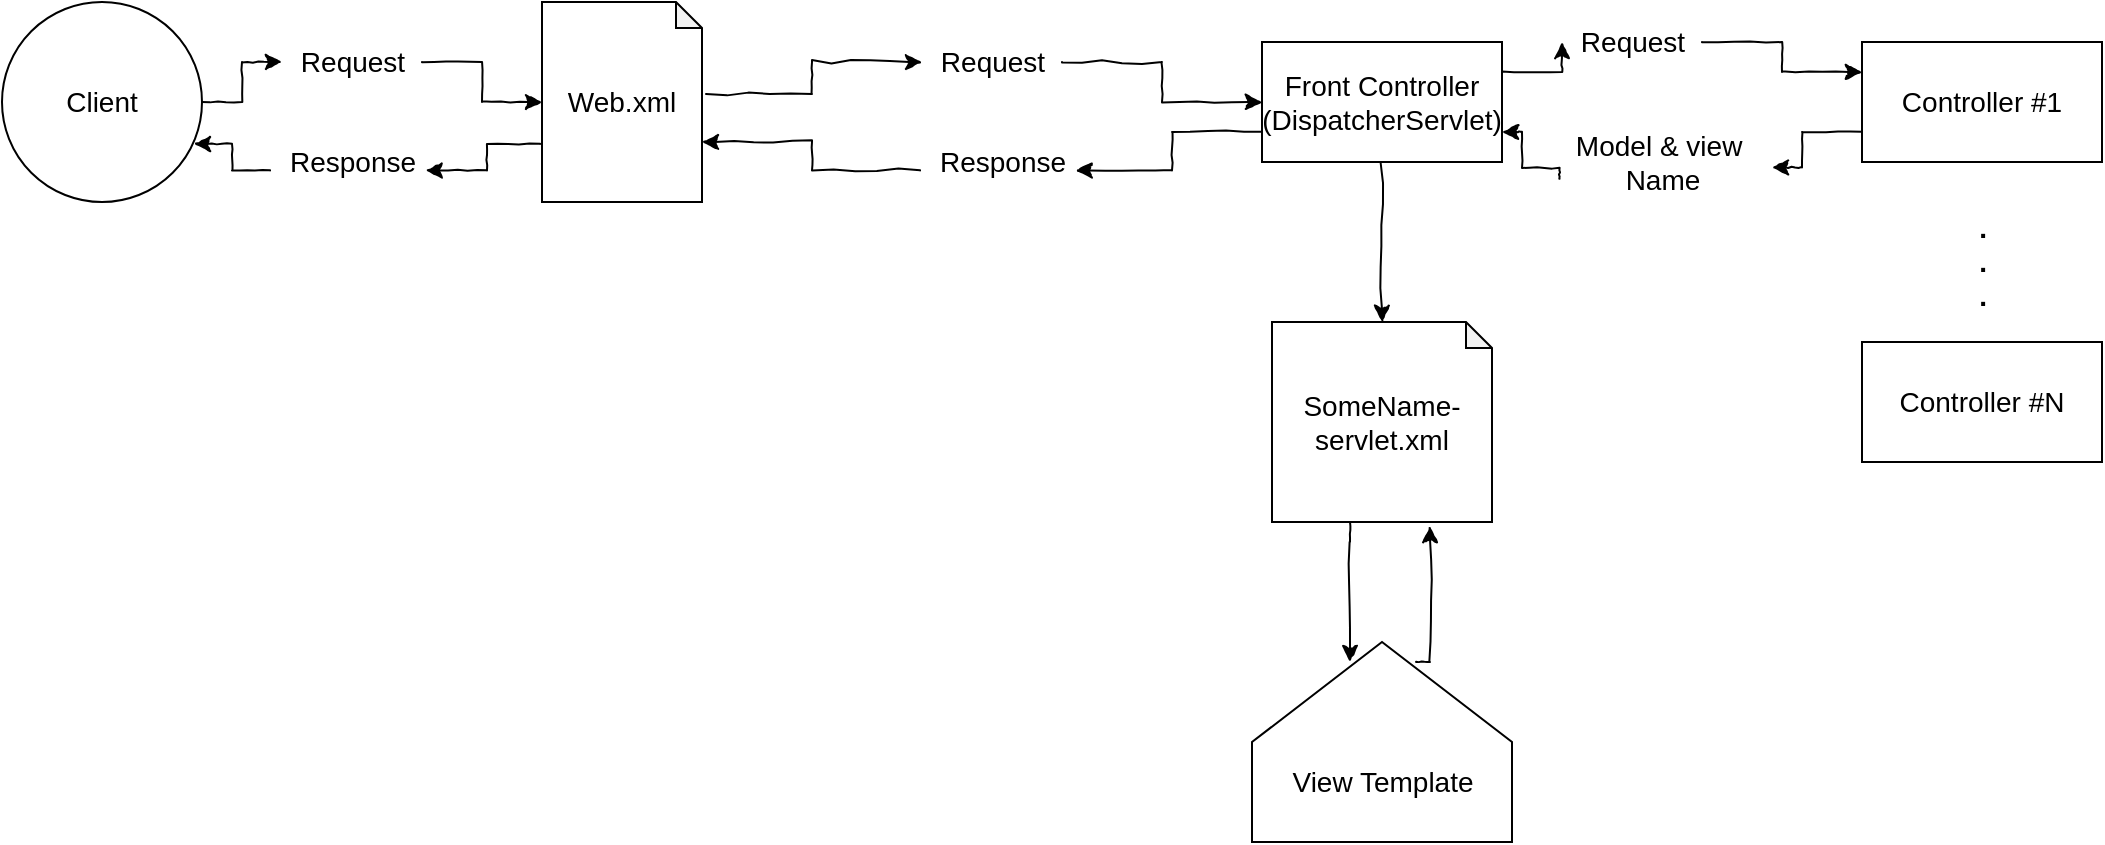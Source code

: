 <mxfile version="13.3.1" type="device"><diagram id="RT62Uk42jLnE59T83rcN" name="Page-1"><mxGraphModel dx="2272" dy="827" grid="1" gridSize="10" guides="1" tooltips="1" connect="1" arrows="1" fold="1" page="1" pageScale="1" pageWidth="850" pageHeight="1100" math="0" shadow="0"><root><mxCell id="0"/><mxCell id="1" parent="0"/><mxCell id="YxvogT3xgKSv3ETrsLNA-14" style="edgeStyle=orthogonalEdgeStyle;rounded=0;comic=1;jumpSize=2;orthogonalLoop=1;jettySize=auto;html=1;entryX=0;entryY=0.5;entryDx=0;entryDy=0;entryPerimeter=0;fontSize=14;" edge="1" parent="1" source="YxvogT3xgKSv3ETrsLNA-19" target="YxvogT3xgKSv3ETrsLNA-2"><mxGeometry relative="1" as="geometry"/></mxCell><mxCell id="YxvogT3xgKSv3ETrsLNA-1" value="&lt;font style=&quot;font-size: 14px;&quot;&gt;Client&lt;/font&gt;" style="ellipse;whiteSpace=wrap;html=1;aspect=fixed;fontSize=14;" vertex="1" parent="1"><mxGeometry x="-150" y="220" width="100" height="100" as="geometry"/></mxCell><mxCell id="YxvogT3xgKSv3ETrsLNA-15" style="edgeStyle=orthogonalEdgeStyle;rounded=0;comic=1;jumpSize=2;orthogonalLoop=1;jettySize=auto;html=1;entryX=0.96;entryY=0.71;entryDx=0;entryDy=0;entryPerimeter=0;fontSize=14;exitX=-0.012;exitY=0.71;exitDx=0;exitDy=0;exitPerimeter=0;" edge="1" parent="1" source="YxvogT3xgKSv3ETrsLNA-21" target="YxvogT3xgKSv3ETrsLNA-1"><mxGeometry relative="1" as="geometry"/></mxCell><mxCell id="YxvogT3xgKSv3ETrsLNA-2" value="Web.xml" style="shape=note;whiteSpace=wrap;html=1;backgroundOutline=1;darkOpacity=0.05;size=13;fontSize=14;" vertex="1" parent="1"><mxGeometry x="120" y="220" width="80" height="100" as="geometry"/></mxCell><mxCell id="YxvogT3xgKSv3ETrsLNA-35" style="edgeStyle=orthogonalEdgeStyle;rounded=0;comic=1;jumpSize=2;orthogonalLoop=1;jettySize=auto;html=1;entryX=0.5;entryY=0;entryDx=0;entryDy=0;entryPerimeter=0;fontSize=14;" edge="1" parent="1" source="YxvogT3xgKSv3ETrsLNA-5" target="YxvogT3xgKSv3ETrsLNA-6"><mxGeometry relative="1" as="geometry"/></mxCell><mxCell id="YxvogT3xgKSv3ETrsLNA-5" value="Front Controller&lt;br style=&quot;font-size: 14px;&quot;&gt;(DispatcherServlet)" style="rounded=0;whiteSpace=wrap;html=1;fontSize=14;" vertex="1" parent="1"><mxGeometry x="480" y="240" width="120" height="60" as="geometry"/></mxCell><mxCell id="YxvogT3xgKSv3ETrsLNA-36" style="edgeStyle=orthogonalEdgeStyle;rounded=0;comic=1;jumpSize=2;orthogonalLoop=1;jettySize=auto;html=1;entryX=0.623;entryY=0.9;entryDx=0;entryDy=0;entryPerimeter=0;fontSize=14;" edge="1" parent="1" source="YxvogT3xgKSv3ETrsLNA-6" target="YxvogT3xgKSv3ETrsLNA-17"><mxGeometry relative="1" as="geometry"><Array as="points"><mxPoint x="524" y="490"/><mxPoint x="524" y="490"/></Array></mxGeometry></mxCell><mxCell id="YxvogT3xgKSv3ETrsLNA-6" value="SomeName-servlet.xml" style="shape=note;whiteSpace=wrap;html=1;backgroundOutline=1;darkOpacity=0.05;size=13;fontSize=14;" vertex="1" parent="1"><mxGeometry x="485" y="380" width="110" height="100" as="geometry"/></mxCell><mxCell id="YxvogT3xgKSv3ETrsLNA-7" value="Controller #1" style="rounded=0;whiteSpace=wrap;html=1;fontSize=14;" vertex="1" parent="1"><mxGeometry x="780" y="240" width="120" height="60" as="geometry"/></mxCell><mxCell id="YxvogT3xgKSv3ETrsLNA-9" value="&lt;b style=&quot;font-size: 14px;&quot;&gt;.&lt;br style=&quot;font-size: 14px;&quot;&gt;.&lt;br style=&quot;font-size: 14px;&quot;&gt;.&lt;/b&gt;" style="text;html=1;align=center;verticalAlign=middle;resizable=0;points=[];autosize=1;fontSize=14;" vertex="1" parent="1"><mxGeometry x="830" y="320" width="20" height="60" as="geometry"/></mxCell><mxCell id="YxvogT3xgKSv3ETrsLNA-10" value="Controller #N" style="rounded=0;whiteSpace=wrap;html=1;fontSize=14;" vertex="1" parent="1"><mxGeometry x="780" y="390" width="120" height="60" as="geometry"/></mxCell><mxCell id="YxvogT3xgKSv3ETrsLNA-37" style="edgeStyle=orthogonalEdgeStyle;rounded=0;comic=1;jumpSize=2;orthogonalLoop=1;jettySize=auto;html=1;entryX=0.718;entryY=1.02;entryDx=0;entryDy=0;entryPerimeter=0;fontSize=14;exitX=0.369;exitY=0.9;exitDx=0;exitDy=0;exitPerimeter=0;" edge="1" parent="1" source="YxvogT3xgKSv3ETrsLNA-17" target="YxvogT3xgKSv3ETrsLNA-6"><mxGeometry relative="1" as="geometry"><Array as="points"><mxPoint x="564" y="550"/></Array></mxGeometry></mxCell><mxCell id="YxvogT3xgKSv3ETrsLNA-17" value="" style="verticalLabelPosition=bottom;verticalAlign=top;html=1;shape=offPageConnector;rounded=0;size=0.5;fontSize=14;direction=west;" vertex="1" parent="1"><mxGeometry x="475" y="540" width="130" height="100" as="geometry"/></mxCell><mxCell id="YxvogT3xgKSv3ETrsLNA-18" value="View Template" style="text;html=1;align=center;verticalAlign=middle;resizable=0;points=[];autosize=1;fontSize=14;" vertex="1" parent="1"><mxGeometry x="485" y="600" width="110" height="20" as="geometry"/></mxCell><mxCell id="YxvogT3xgKSv3ETrsLNA-19" value="Request" style="text;html=1;align=center;verticalAlign=middle;resizable=0;points=[];autosize=1;fontSize=14;" vertex="1" parent="1"><mxGeometry x="-10" y="240" width="70" height="20" as="geometry"/></mxCell><mxCell id="YxvogT3xgKSv3ETrsLNA-20" style="edgeStyle=orthogonalEdgeStyle;rounded=0;comic=1;jumpSize=2;orthogonalLoop=1;jettySize=auto;html=1;entryX=0;entryY=0.5;entryDx=0;entryDy=0;entryPerimeter=0;fontSize=14;" edge="1" parent="1" source="YxvogT3xgKSv3ETrsLNA-1" target="YxvogT3xgKSv3ETrsLNA-19"><mxGeometry relative="1" as="geometry"><mxPoint x="-50" y="270" as="sourcePoint"/><mxPoint x="100" y="270" as="targetPoint"/></mxGeometry></mxCell><mxCell id="YxvogT3xgKSv3ETrsLNA-21" value="Response" style="text;html=1;align=center;verticalAlign=middle;resizable=0;points=[];autosize=1;fontSize=14;" vertex="1" parent="1"><mxGeometry x="-15" y="290" width="80" height="20" as="geometry"/></mxCell><mxCell id="YxvogT3xgKSv3ETrsLNA-22" style="edgeStyle=orthogonalEdgeStyle;rounded=0;comic=1;jumpSize=2;orthogonalLoop=1;jettySize=auto;html=1;entryX=0.96;entryY=0.71;entryDx=0;entryDy=0;entryPerimeter=0;fontSize=14;exitX=-0.012;exitY=0.71;exitDx=0;exitDy=0;exitPerimeter=0;" edge="1" parent="1" source="YxvogT3xgKSv3ETrsLNA-2" target="YxvogT3xgKSv3ETrsLNA-21"><mxGeometry relative="1" as="geometry"><mxPoint x="99.04" y="291" as="sourcePoint"/><mxPoint x="-54" y="291" as="targetPoint"/></mxGeometry></mxCell><mxCell id="YxvogT3xgKSv3ETrsLNA-23" style="edgeStyle=orthogonalEdgeStyle;rounded=0;comic=1;jumpSize=2;orthogonalLoop=1;jettySize=auto;html=1;entryX=0;entryY=0.5;entryDx=0;entryDy=0;entryPerimeter=0;fontSize=14;exitX=1.025;exitY=0.46;exitDx=0;exitDy=0;exitPerimeter=0;" edge="1" target="YxvogT3xgKSv3ETrsLNA-24" parent="1" source="YxvogT3xgKSv3ETrsLNA-2"><mxGeometry relative="1" as="geometry"><mxPoint x="230" y="270" as="sourcePoint"/><mxPoint x="380" y="270" as="targetPoint"/></mxGeometry></mxCell><mxCell id="YxvogT3xgKSv3ETrsLNA-24" value="Request" style="text;html=1;align=center;verticalAlign=middle;resizable=0;points=[];autosize=1;fontSize=14;" vertex="1" parent="1"><mxGeometry x="310" y="240" width="70" height="20" as="geometry"/></mxCell><mxCell id="YxvogT3xgKSv3ETrsLNA-25" style="edgeStyle=orthogonalEdgeStyle;rounded=0;comic=1;jumpSize=2;orthogonalLoop=1;jettySize=auto;html=1;entryX=0;entryY=0.5;entryDx=0;entryDy=0;fontSize=14;" edge="1" source="YxvogT3xgKSv3ETrsLNA-24" parent="1" target="YxvogT3xgKSv3ETrsLNA-5"><mxGeometry relative="1" as="geometry"><mxPoint x="400" y="270" as="targetPoint"/></mxGeometry></mxCell><mxCell id="YxvogT3xgKSv3ETrsLNA-26" style="edgeStyle=orthogonalEdgeStyle;rounded=0;comic=1;jumpSize=2;orthogonalLoop=1;jettySize=auto;html=1;entryX=0;entryY=0.5;entryDx=0;entryDy=0;entryPerimeter=0;fontSize=14;exitX=1;exitY=0.25;exitDx=0;exitDy=0;" edge="1" target="YxvogT3xgKSv3ETrsLNA-27" parent="1" source="YxvogT3xgKSv3ETrsLNA-5"><mxGeometry relative="1" as="geometry"><mxPoint x="520" y="186" as="sourcePoint"/><mxPoint x="698" y="190" as="targetPoint"/></mxGeometry></mxCell><mxCell id="YxvogT3xgKSv3ETrsLNA-27" value="Request" style="text;html=1;align=center;verticalAlign=middle;resizable=0;points=[];autosize=1;fontSize=14;" vertex="1" parent="1"><mxGeometry x="630" y="230" width="70" height="20" as="geometry"/></mxCell><mxCell id="YxvogT3xgKSv3ETrsLNA-28" style="edgeStyle=orthogonalEdgeStyle;rounded=0;comic=1;jumpSize=2;orthogonalLoop=1;jettySize=auto;html=1;entryX=0;entryY=0.25;entryDx=0;entryDy=0;fontSize=14;" edge="1" source="YxvogT3xgKSv3ETrsLNA-27" parent="1" target="YxvogT3xgKSv3ETrsLNA-7"><mxGeometry relative="1" as="geometry"><mxPoint x="798" y="190" as="targetPoint"/></mxGeometry></mxCell><mxCell id="YxvogT3xgKSv3ETrsLNA-29" style="edgeStyle=orthogonalEdgeStyle;rounded=0;comic=1;jumpSize=2;orthogonalLoop=1;jettySize=auto;html=1;entryX=1;entryY=0.7;entryDx=0;entryDy=0;entryPerimeter=0;fontSize=14;exitX=-0.012;exitY=0.71;exitDx=0;exitDy=0;exitPerimeter=0;" edge="1" parent="1" source="YxvogT3xgKSv3ETrsLNA-30" target="YxvogT3xgKSv3ETrsLNA-2"><mxGeometry relative="1" as="geometry"><mxPoint x="222" y="308" as="targetPoint"/></mxGeometry></mxCell><mxCell id="YxvogT3xgKSv3ETrsLNA-30" value="Response" style="text;html=1;align=center;verticalAlign=middle;resizable=0;points=[];autosize=1;fontSize=14;" vertex="1" parent="1"><mxGeometry x="310" y="290" width="80" height="20" as="geometry"/></mxCell><mxCell id="YxvogT3xgKSv3ETrsLNA-31" style="edgeStyle=orthogonalEdgeStyle;rounded=0;comic=1;jumpSize=2;orthogonalLoop=1;jettySize=auto;html=1;entryX=0.96;entryY=0.71;entryDx=0;entryDy=0;entryPerimeter=0;fontSize=14;exitX=0;exitY=0.75;exitDx=0;exitDy=0;" edge="1" parent="1" target="YxvogT3xgKSv3ETrsLNA-30" source="YxvogT3xgKSv3ETrsLNA-5"><mxGeometry relative="1" as="geometry"><mxPoint x="500" y="300" as="sourcePoint"/><mxPoint x="270" y="326" as="targetPoint"/></mxGeometry></mxCell><mxCell id="YxvogT3xgKSv3ETrsLNA-32" style="edgeStyle=orthogonalEdgeStyle;rounded=0;comic=1;jumpSize=2;orthogonalLoop=1;jettySize=auto;html=1;entryX=1;entryY=0.75;entryDx=0;entryDy=0;fontSize=14;exitX=-0.012;exitY=0.71;exitDx=0;exitDy=0;exitPerimeter=0;" edge="1" parent="1" source="YxvogT3xgKSv3ETrsLNA-33" target="YxvogT3xgKSv3ETrsLNA-5"><mxGeometry relative="1" as="geometry"><mxPoint x="100" y="471" as="targetPoint"/><Array as="points"><mxPoint x="610" y="303"/><mxPoint x="610" y="285"/></Array></mxGeometry></mxCell><mxCell id="YxvogT3xgKSv3ETrsLNA-33" value="Model &amp;amp; view&amp;nbsp;&lt;br style=&quot;font-size: 14px;&quot;&gt;Name" style="text;html=1;align=center;verticalAlign=middle;resizable=0;points=[];autosize=1;fontSize=14;" vertex="1" parent="1"><mxGeometry x="630" y="280" width="100" height="40" as="geometry"/></mxCell><mxCell id="YxvogT3xgKSv3ETrsLNA-34" style="edgeStyle=orthogonalEdgeStyle;rounded=0;comic=1;jumpSize=2;orthogonalLoop=1;jettySize=auto;html=1;fontSize=14;exitX=0;exitY=0.75;exitDx=0;exitDy=0;entryX=1.05;entryY=0.567;entryDx=0;entryDy=0;entryPerimeter=0;" edge="1" parent="1" target="YxvogT3xgKSv3ETrsLNA-33" source="YxvogT3xgKSv3ETrsLNA-7"><mxGeometry relative="1" as="geometry"><mxPoint x="273.04" y="471" as="sourcePoint"/><mxPoint x="670" y="370" as="targetPoint"/><Array as="points"><mxPoint x="750" y="285"/><mxPoint x="750" y="302"/></Array></mxGeometry></mxCell></root></mxGraphModel></diagram></mxfile>